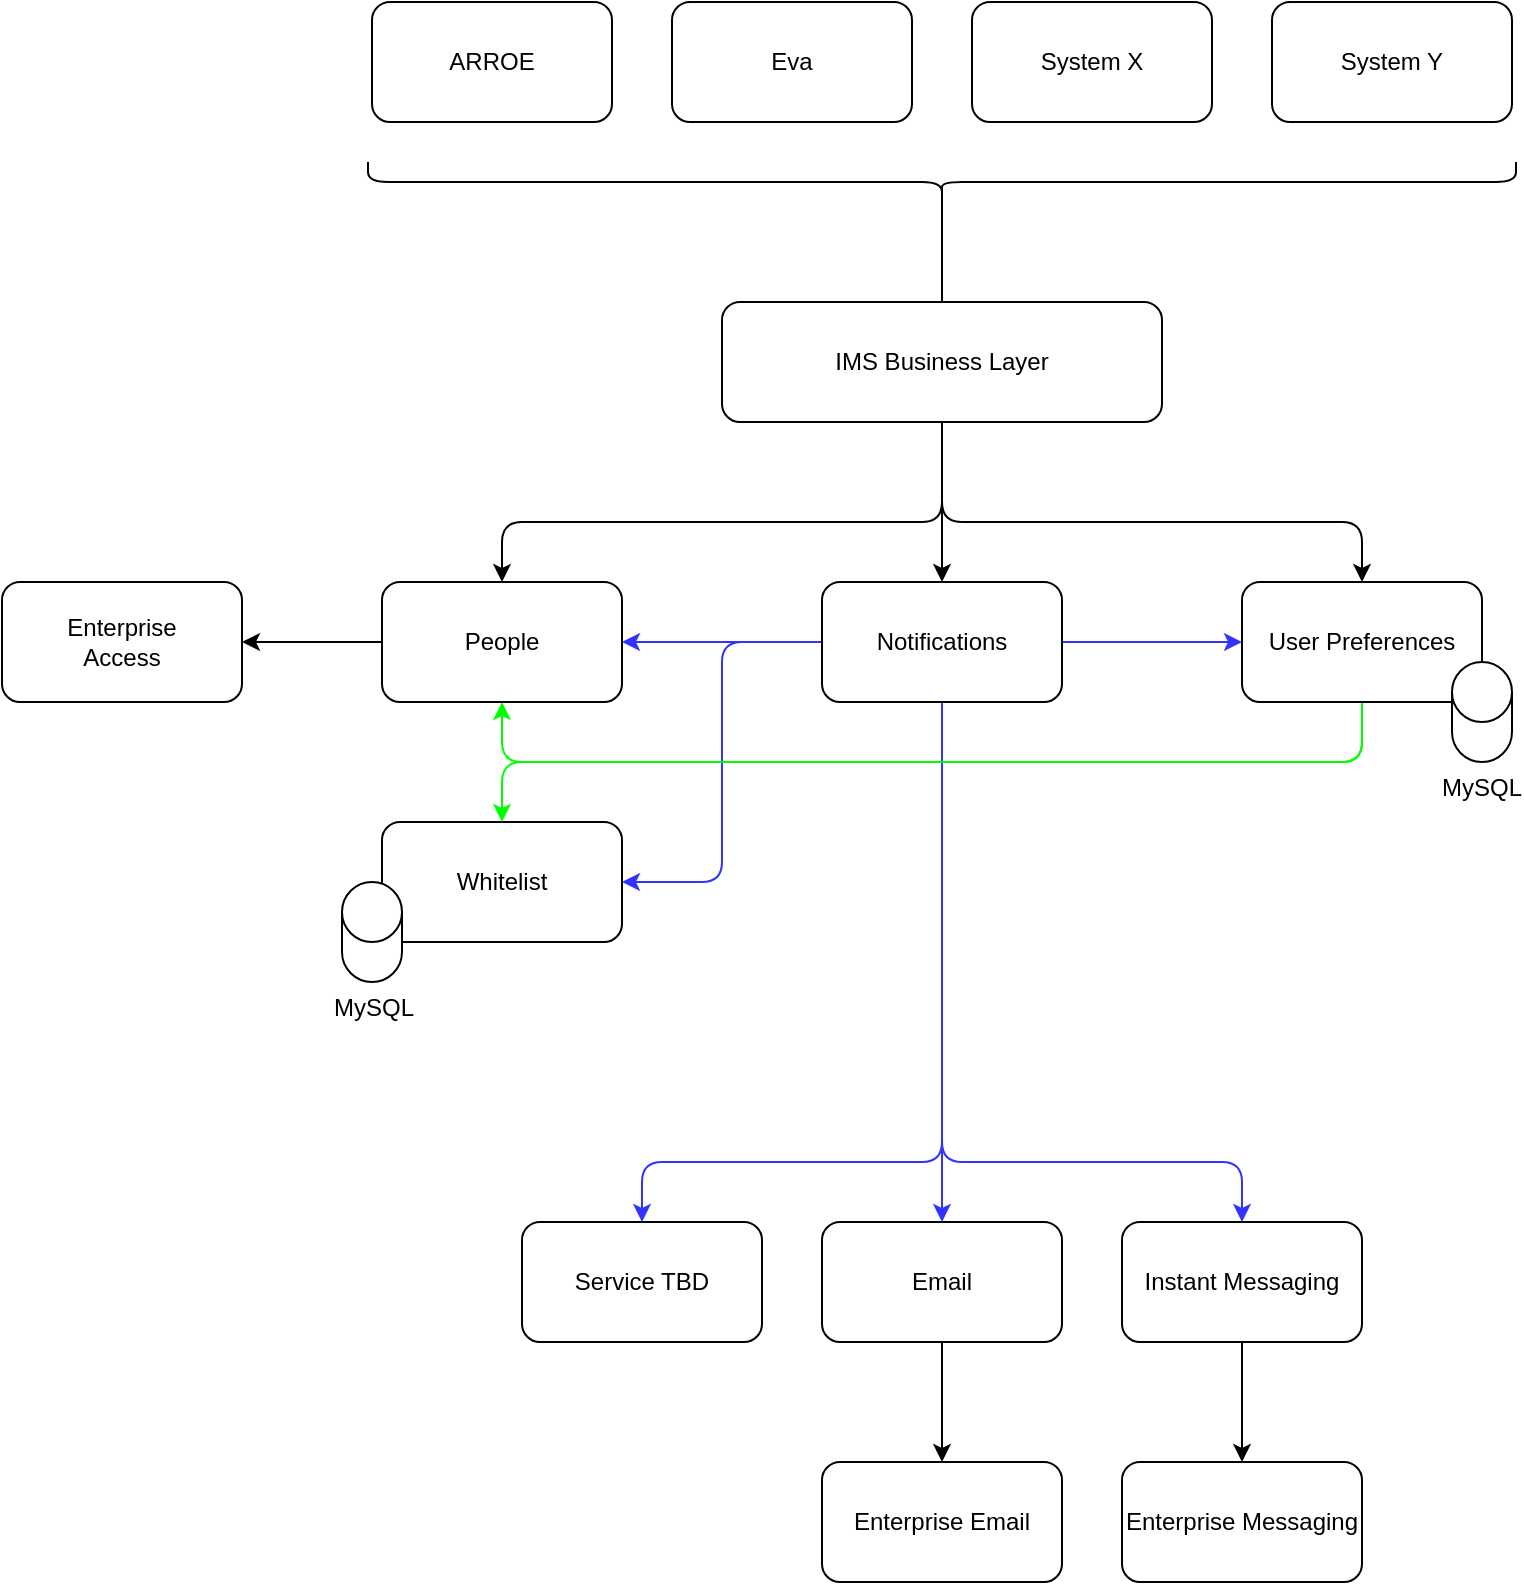 <mxfile version="14.6.0" type="github">
  <diagram id="7TFISGoP-r5MW8f5PFLz" name="High Level">
    <mxGraphModel dx="1422" dy="893" grid="1" gridSize="10" guides="1" tooltips="1" connect="1" arrows="1" fold="1" page="1" pageScale="1" pageWidth="1100" pageHeight="850" math="0" shadow="0">
      <root>
        <mxCell id="0" />
        <mxCell id="1" parent="0" />
        <mxCell id="EPUM04CZey8b2Z0VJkCL-7" style="edgeStyle=orthogonalEdgeStyle;rounded=0;orthogonalLoop=1;jettySize=auto;html=1;exitX=0;exitY=0.5;exitDx=0;exitDy=0;entryX=1;entryY=0.5;entryDx=0;entryDy=0;strokeColor=#3333FF;" parent="1" source="EPUM04CZey8b2Z0VJkCL-1" target="EPUM04CZey8b2Z0VJkCL-3" edge="1">
          <mxGeometry relative="1" as="geometry" />
        </mxCell>
        <mxCell id="EPUM04CZey8b2Z0VJkCL-9" style="edgeStyle=orthogonalEdgeStyle;rounded=0;orthogonalLoop=1;jettySize=auto;html=1;exitX=0.5;exitY=1;exitDx=0;exitDy=0;entryX=0.5;entryY=0;entryDx=0;entryDy=0;strokeColor=#3333FF;" parent="1" source="EPUM04CZey8b2Z0VJkCL-1" target="EPUM04CZey8b2Z0VJkCL-2" edge="1">
          <mxGeometry relative="1" as="geometry" />
        </mxCell>
        <mxCell id="EPUM04CZey8b2Z0VJkCL-10" style="edgeStyle=orthogonalEdgeStyle;rounded=0;orthogonalLoop=1;jettySize=auto;html=1;exitX=1;exitY=0.5;exitDx=0;exitDy=0;entryX=0;entryY=0.5;entryDx=0;entryDy=0;strokeColor=#3333FF;" parent="1" source="EPUM04CZey8b2Z0VJkCL-1" target="EPUM04CZey8b2Z0VJkCL-6" edge="1">
          <mxGeometry relative="1" as="geometry" />
        </mxCell>
        <mxCell id="EPUM04CZey8b2Z0VJkCL-11" style="edgeStyle=orthogonalEdgeStyle;rounded=1;orthogonalLoop=1;jettySize=auto;html=1;exitX=0;exitY=0.5;exitDx=0;exitDy=0;entryX=1;entryY=0.5;entryDx=0;entryDy=0;strokeColor=#3333FF;" parent="1" source="EPUM04CZey8b2Z0VJkCL-1" target="EPUM04CZey8b2Z0VJkCL-4" edge="1">
          <mxGeometry relative="1" as="geometry" />
        </mxCell>
        <mxCell id="EMbwPZ_yD_VB_cN7iJk5-2" style="edgeStyle=orthogonalEdgeStyle;rounded=1;orthogonalLoop=1;jettySize=auto;html=1;exitX=0.5;exitY=1;exitDx=0;exitDy=0;entryX=0.5;entryY=0;entryDx=0;entryDy=0;strokeColor=#3333FF;" parent="1" source="EPUM04CZey8b2Z0VJkCL-1" target="EMbwPZ_yD_VB_cN7iJk5-1" edge="1">
          <mxGeometry relative="1" as="geometry">
            <Array as="points">
              <mxPoint x="510" y="600" />
              <mxPoint x="660" y="600" />
            </Array>
          </mxGeometry>
        </mxCell>
        <mxCell id="yR-BL-5u0vqjQkSPqJqs-4" style="edgeStyle=orthogonalEdgeStyle;rounded=1;orthogonalLoop=1;jettySize=auto;html=1;exitX=0.5;exitY=1;exitDx=0;exitDy=0;strokeColor=#3333FF;" parent="1" source="EPUM04CZey8b2Z0VJkCL-1" target="yR-BL-5u0vqjQkSPqJqs-3" edge="1">
          <mxGeometry relative="1" as="geometry">
            <Array as="points">
              <mxPoint x="510" y="600" />
              <mxPoint x="360" y="600" />
            </Array>
          </mxGeometry>
        </mxCell>
        <mxCell id="EPUM04CZey8b2Z0VJkCL-1" value="Notifications" style="rounded=1;whiteSpace=wrap;html=1;" parent="1" vertex="1">
          <mxGeometry x="450" y="310" width="120" height="60" as="geometry" />
        </mxCell>
        <mxCell id="EPUM04CZey8b2Z0VJkCL-15" style="edgeStyle=orthogonalEdgeStyle;rounded=0;orthogonalLoop=1;jettySize=auto;html=1;exitX=0.5;exitY=1;exitDx=0;exitDy=0;entryX=0.5;entryY=0;entryDx=0;entryDy=0;" parent="1" source="EPUM04CZey8b2Z0VJkCL-2" target="EPUM04CZey8b2Z0VJkCL-14" edge="1">
          <mxGeometry relative="1" as="geometry" />
        </mxCell>
        <mxCell id="EPUM04CZey8b2Z0VJkCL-2" value="Email" style="rounded=1;whiteSpace=wrap;html=1;" parent="1" vertex="1">
          <mxGeometry x="450" y="630" width="120" height="60" as="geometry" />
        </mxCell>
        <mxCell id="EPUM04CZey8b2Z0VJkCL-8" style="edgeStyle=orthogonalEdgeStyle;rounded=0;orthogonalLoop=1;jettySize=auto;html=1;exitX=0;exitY=0.5;exitDx=0;exitDy=0;entryX=1;entryY=0.5;entryDx=0;entryDy=0;" parent="1" source="EPUM04CZey8b2Z0VJkCL-3" target="EPUM04CZey8b2Z0VJkCL-5" edge="1">
          <mxGeometry relative="1" as="geometry" />
        </mxCell>
        <mxCell id="EPUM04CZey8b2Z0VJkCL-3" value="People" style="rounded=1;whiteSpace=wrap;html=1;" parent="1" vertex="1">
          <mxGeometry x="230" y="310" width="120" height="60" as="geometry" />
        </mxCell>
        <mxCell id="EPUM04CZey8b2Z0VJkCL-4" value="Whitelist" style="rounded=1;whiteSpace=wrap;html=1;" parent="1" vertex="1">
          <mxGeometry x="230" y="430" width="120" height="60" as="geometry" />
        </mxCell>
        <mxCell id="EPUM04CZey8b2Z0VJkCL-5" value="Enterprise&lt;br&gt;Access" style="rounded=1;whiteSpace=wrap;html=1;" parent="1" vertex="1">
          <mxGeometry x="40" y="310" width="120" height="60" as="geometry" />
        </mxCell>
        <mxCell id="xY6yAEB0nwnU98JS-dK7-1" style="edgeStyle=orthogonalEdgeStyle;rounded=1;orthogonalLoop=1;jettySize=auto;html=1;exitX=0.5;exitY=1;exitDx=0;exitDy=0;entryX=0.5;entryY=1;entryDx=0;entryDy=0;strokeColor=#00FF00;" parent="1" source="EPUM04CZey8b2Z0VJkCL-6" target="EPUM04CZey8b2Z0VJkCL-3" edge="1">
          <mxGeometry relative="1" as="geometry">
            <Array as="points">
              <mxPoint x="720" y="400" />
              <mxPoint x="290" y="400" />
            </Array>
          </mxGeometry>
        </mxCell>
        <mxCell id="xY6yAEB0nwnU98JS-dK7-4" style="edgeStyle=orthogonalEdgeStyle;rounded=1;orthogonalLoop=1;jettySize=auto;html=1;exitX=0.5;exitY=1;exitDx=0;exitDy=0;entryX=0.5;entryY=0;entryDx=0;entryDy=0;strokeColor=#00FF00;" parent="1" source="EPUM04CZey8b2Z0VJkCL-6" target="EPUM04CZey8b2Z0VJkCL-4" edge="1">
          <mxGeometry relative="1" as="geometry" />
        </mxCell>
        <mxCell id="EPUM04CZey8b2Z0VJkCL-6" value="User Preferences" style="rounded=1;whiteSpace=wrap;html=1;" parent="1" vertex="1">
          <mxGeometry x="660" y="310" width="120" height="60" as="geometry" />
        </mxCell>
        <mxCell id="EPUM04CZey8b2Z0VJkCL-12" value="Eva" style="rounded=1;whiteSpace=wrap;html=1;" parent="1" vertex="1">
          <mxGeometry x="375" y="20" width="120" height="60" as="geometry" />
        </mxCell>
        <mxCell id="EPUM04CZey8b2Z0VJkCL-14" value="Enterprise Email" style="rounded=1;whiteSpace=wrap;html=1;" parent="1" vertex="1">
          <mxGeometry x="450" y="750" width="120" height="60" as="geometry" />
        </mxCell>
        <mxCell id="EPUM04CZey8b2Z0VJkCL-18" value="ARROE" style="rounded=1;whiteSpace=wrap;html=1;" parent="1" vertex="1">
          <mxGeometry x="225" y="20" width="120" height="60" as="geometry" />
        </mxCell>
        <mxCell id="EPUM04CZey8b2Z0VJkCL-19" value="System X" style="rounded=1;whiteSpace=wrap;html=1;" parent="1" vertex="1">
          <mxGeometry x="525" y="20" width="120" height="60" as="geometry" />
        </mxCell>
        <mxCell id="EPUM04CZey8b2Z0VJkCL-20" value="System Y" style="rounded=1;whiteSpace=wrap;html=1;" parent="1" vertex="1">
          <mxGeometry x="675" y="20" width="120" height="60" as="geometry" />
        </mxCell>
        <mxCell id="EPUM04CZey8b2Z0VJkCL-22" style="edgeStyle=orthogonalEdgeStyle;rounded=0;orthogonalLoop=1;jettySize=auto;html=1;exitX=0.1;exitY=0.5;exitDx=0;exitDy=0;exitPerimeter=0;entryX=0.5;entryY=0;entryDx=0;entryDy=0;" parent="1" source="EPUM04CZey8b2Z0VJkCL-21" target="EPUM04CZey8b2Z0VJkCL-1" edge="1">
          <mxGeometry relative="1" as="geometry" />
        </mxCell>
        <mxCell id="EPUM04CZey8b2Z0VJkCL-23" style="edgeStyle=orthogonalEdgeStyle;rounded=1;orthogonalLoop=1;jettySize=auto;html=1;entryX=0.5;entryY=0;entryDx=0;entryDy=0;exitX=0.1;exitY=0.5;exitDx=0;exitDy=0;exitPerimeter=0;" parent="1" source="EPUM04CZey8b2Z0VJkCL-21" target="EPUM04CZey8b2Z0VJkCL-6" edge="1">
          <mxGeometry relative="1" as="geometry">
            <mxPoint x="320" y="280" as="sourcePoint" />
            <Array as="points">
              <mxPoint x="510" y="280" />
              <mxPoint x="720" y="280" />
            </Array>
          </mxGeometry>
        </mxCell>
        <mxCell id="EPUM04CZey8b2Z0VJkCL-24" style="edgeStyle=orthogonalEdgeStyle;rounded=1;orthogonalLoop=1;jettySize=auto;html=1;exitX=0.1;exitY=0.5;exitDx=0;exitDy=0;exitPerimeter=0;" parent="1" source="EPUM04CZey8b2Z0VJkCL-21" target="EPUM04CZey8b2Z0VJkCL-3" edge="1">
          <mxGeometry relative="1" as="geometry">
            <Array as="points">
              <mxPoint x="510" y="280" />
              <mxPoint x="290" y="280" />
            </Array>
          </mxGeometry>
        </mxCell>
        <mxCell id="EPUM04CZey8b2Z0VJkCL-21" value="" style="shape=curlyBracket;whiteSpace=wrap;html=1;rounded=1;rotation=-180;direction=south;" parent="1" vertex="1">
          <mxGeometry x="223" y="100" width="574" height="20" as="geometry" />
        </mxCell>
        <mxCell id="yR-BL-5u0vqjQkSPqJqs-2" style="edgeStyle=orthogonalEdgeStyle;rounded=0;orthogonalLoop=1;jettySize=auto;html=1;exitX=0.5;exitY=1;exitDx=0;exitDy=0;entryX=0.5;entryY=0;entryDx=0;entryDy=0;" parent="1" source="EMbwPZ_yD_VB_cN7iJk5-1" target="yR-BL-5u0vqjQkSPqJqs-1" edge="1">
          <mxGeometry relative="1" as="geometry" />
        </mxCell>
        <mxCell id="EMbwPZ_yD_VB_cN7iJk5-1" value="Instant Messaging" style="rounded=1;whiteSpace=wrap;html=1;" parent="1" vertex="1">
          <mxGeometry x="600" y="630" width="120" height="60" as="geometry" />
        </mxCell>
        <mxCell id="yR-BL-5u0vqjQkSPqJqs-1" value="Enterprise Messaging" style="rounded=1;whiteSpace=wrap;html=1;" parent="1" vertex="1">
          <mxGeometry x="600" y="750" width="120" height="60" as="geometry" />
        </mxCell>
        <mxCell id="yR-BL-5u0vqjQkSPqJqs-3" value="Service TBD" style="rounded=1;whiteSpace=wrap;html=1;" parent="1" vertex="1">
          <mxGeometry x="300" y="630" width="120" height="60" as="geometry" />
        </mxCell>
        <mxCell id="yR-BL-5u0vqjQkSPqJqs-5" value="" style="shape=cylinder3;whiteSpace=wrap;html=1;boundedLbl=1;backgroundOutline=1;size=15;" parent="1" vertex="1">
          <mxGeometry x="210" y="460" width="30" height="50" as="geometry" />
        </mxCell>
        <mxCell id="yR-BL-5u0vqjQkSPqJqs-6" value="" style="shape=cylinder3;whiteSpace=wrap;html=1;boundedLbl=1;backgroundOutline=1;size=15;" parent="1" vertex="1">
          <mxGeometry x="765" y="350" width="30" height="50" as="geometry" />
        </mxCell>
        <mxCell id="PTutsodIe612l6ZE7c4a-1" value="MySQL" style="text;html=1;strokeColor=none;fillColor=none;align=center;verticalAlign=middle;whiteSpace=wrap;rounded=0;" vertex="1" parent="1">
          <mxGeometry x="760" y="403" width="40" height="20" as="geometry" />
        </mxCell>
        <mxCell id="PTutsodIe612l6ZE7c4a-2" value="MySQL" style="text;html=1;strokeColor=none;fillColor=none;align=center;verticalAlign=middle;whiteSpace=wrap;rounded=0;" vertex="1" parent="1">
          <mxGeometry x="206" y="513" width="40" height="20" as="geometry" />
        </mxCell>
        <mxCell id="PTutsodIe612l6ZE7c4a-4" value="IMS Business Layer" style="rounded=1;whiteSpace=wrap;html=1;" vertex="1" parent="1">
          <mxGeometry x="400" y="170" width="220" height="60" as="geometry" />
        </mxCell>
      </root>
    </mxGraphModel>
  </diagram>
</mxfile>

